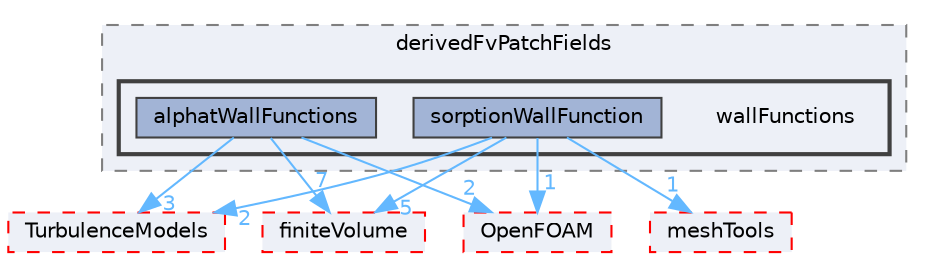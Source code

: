 digraph "src/thermoTools/derivedFvPatchFields/wallFunctions"
{
 // LATEX_PDF_SIZE
  bgcolor="transparent";
  edge [fontname=Helvetica,fontsize=10,labelfontname=Helvetica,labelfontsize=10];
  node [fontname=Helvetica,fontsize=10,shape=box,height=0.2,width=0.4];
  compound=true
  subgraph clusterdir_180701e77928ba70e1b801b7cac290dd {
    graph [ bgcolor="#edf0f7", pencolor="grey50", label="derivedFvPatchFields", fontname=Helvetica,fontsize=10 style="filled,dashed", URL="dir_180701e77928ba70e1b801b7cac290dd.html",tooltip=""]
  subgraph clusterdir_3440368473457b91b63e749543e6b42e {
    graph [ bgcolor="#edf0f7", pencolor="grey25", label="", fontname=Helvetica,fontsize=10 style="filled,bold", URL="dir_3440368473457b91b63e749543e6b42e.html",tooltip=""]
    dir_3440368473457b91b63e749543e6b42e [shape=plaintext, label="wallFunctions"];
  dir_4b9d9555881f07059a2873bb99f4854f [label="alphatWallFunctions", fillcolor="#a2b4d6", color="grey25", style="filled", URL="dir_4b9d9555881f07059a2873bb99f4854f.html",tooltip=""];
  dir_c03aae1ed970abafdab28e67c4989d53 [label="sorptionWallFunction", fillcolor="#a2b4d6", color="grey25", style="filled", URL="dir_c03aae1ed970abafdab28e67c4989d53.html",tooltip=""];
  }
  }
  dir_1eda626aeac0f0ad2848c36acaa5d501 [label="TurbulenceModels", fillcolor="#edf0f7", color="red", style="filled,dashed", URL="dir_1eda626aeac0f0ad2848c36acaa5d501.html",tooltip=""];
  dir_9bd15774b555cf7259a6fa18f99fe99b [label="finiteVolume", fillcolor="#edf0f7", color="red", style="filled,dashed", URL="dir_9bd15774b555cf7259a6fa18f99fe99b.html",tooltip=""];
  dir_ae30ad0bef50cf391b24c614251bb9fd [label="meshTools", fillcolor="#edf0f7", color="red", style="filled,dashed", URL="dir_ae30ad0bef50cf391b24c614251bb9fd.html",tooltip=""];
  dir_c5473ff19b20e6ec4dfe5c310b3778a8 [label="OpenFOAM", fillcolor="#edf0f7", color="red", style="filled,dashed", URL="dir_c5473ff19b20e6ec4dfe5c310b3778a8.html",tooltip=""];
  dir_4b9d9555881f07059a2873bb99f4854f->dir_1eda626aeac0f0ad2848c36acaa5d501 [headlabel="3", labeldistance=1.5 headhref="dir_000099_004143.html" href="dir_000099_004143.html" color="steelblue1" fontcolor="steelblue1"];
  dir_4b9d9555881f07059a2873bb99f4854f->dir_9bd15774b555cf7259a6fa18f99fe99b [headlabel="7", labeldistance=1.5 headhref="dir_000099_001387.html" href="dir_000099_001387.html" color="steelblue1" fontcolor="steelblue1"];
  dir_4b9d9555881f07059a2873bb99f4854f->dir_c5473ff19b20e6ec4dfe5c310b3778a8 [headlabel="2", labeldistance=1.5 headhref="dir_000099_002695.html" href="dir_000099_002695.html" color="steelblue1" fontcolor="steelblue1"];
  dir_c03aae1ed970abafdab28e67c4989d53->dir_1eda626aeac0f0ad2848c36acaa5d501 [headlabel="2", labeldistance=1.5 headhref="dir_003665_004143.html" href="dir_003665_004143.html" color="steelblue1" fontcolor="steelblue1"];
  dir_c03aae1ed970abafdab28e67c4989d53->dir_9bd15774b555cf7259a6fa18f99fe99b [headlabel="5", labeldistance=1.5 headhref="dir_003665_001387.html" href="dir_003665_001387.html" color="steelblue1" fontcolor="steelblue1"];
  dir_c03aae1ed970abafdab28e67c4989d53->dir_ae30ad0bef50cf391b24c614251bb9fd [headlabel="1", labeldistance=1.5 headhref="dir_003665_002382.html" href="dir_003665_002382.html" color="steelblue1" fontcolor="steelblue1"];
  dir_c03aae1ed970abafdab28e67c4989d53->dir_c5473ff19b20e6ec4dfe5c310b3778a8 [headlabel="1", labeldistance=1.5 headhref="dir_003665_002695.html" href="dir_003665_002695.html" color="steelblue1" fontcolor="steelblue1"];
}

